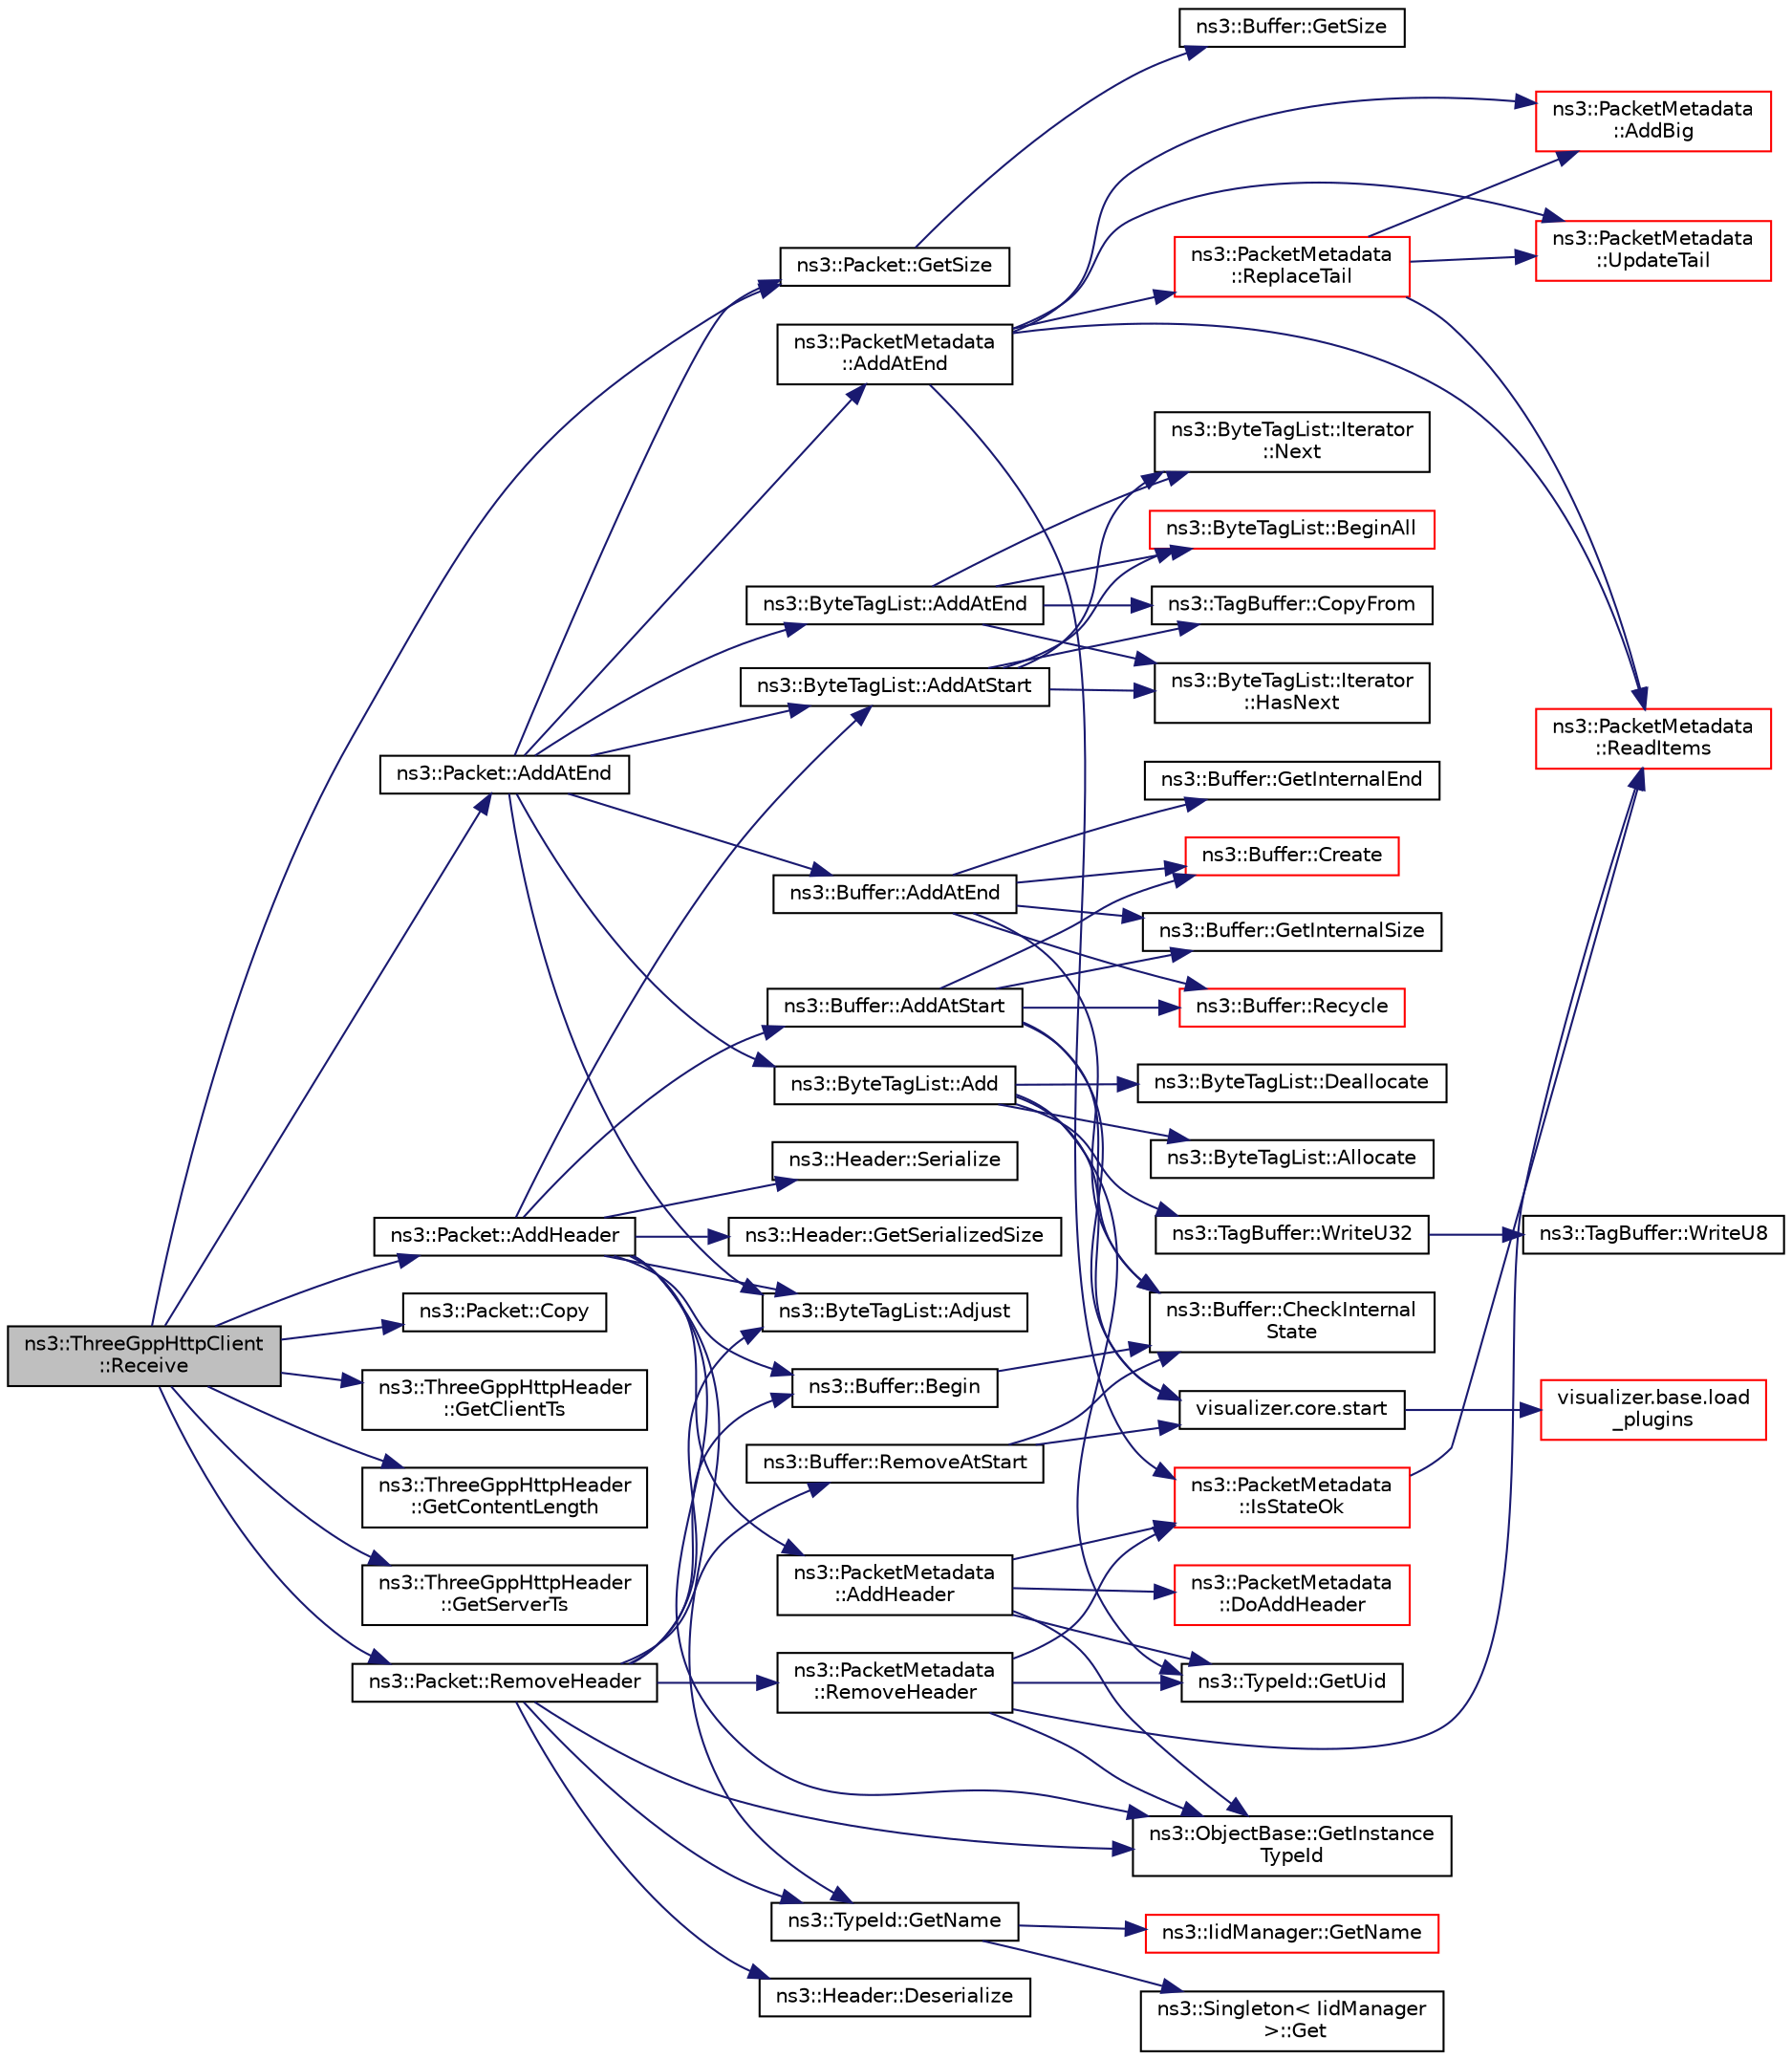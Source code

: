 digraph "ns3::ThreeGppHttpClient::Receive"
{
 // LATEX_PDF_SIZE
  edge [fontname="Helvetica",fontsize="10",labelfontname="Helvetica",labelfontsize="10"];
  node [fontname="Helvetica",fontsize="10",shape=record];
  rankdir="LR";
  Node1 [label="ns3::ThreeGppHttpClient\l::Receive",height=0.2,width=0.4,color="black", fillcolor="grey75", style="filled", fontcolor="black",tooltip="Simulate a consumption of the received packet by subtracting the packet size from the internal counte..."];
  Node1 -> Node2 [color="midnightblue",fontsize="10",style="solid",fontname="Helvetica"];
  Node2 [label="ns3::Packet::AddAtEnd",height=0.2,width=0.4,color="black", fillcolor="white", style="filled",URL="$classns3_1_1_packet.html#a14ec3d4250b425468764de58f5837b6b",tooltip="Concatenate the input packet at the end of the current packet."];
  Node2 -> Node3 [color="midnightblue",fontsize="10",style="solid",fontname="Helvetica"];
  Node3 [label="ns3::ByteTagList::Add",height=0.2,width=0.4,color="black", fillcolor="white", style="filled",URL="$classns3_1_1_byte_tag_list.html#ac970192e923afc561a304d17af4b8a52",tooltip=" "];
  Node3 -> Node4 [color="midnightblue",fontsize="10",style="solid",fontname="Helvetica"];
  Node4 [label="ns3::ByteTagList::Allocate",height=0.2,width=0.4,color="black", fillcolor="white", style="filled",URL="$classns3_1_1_byte_tag_list.html#a6a23e438aeb894ea188a0ada84437073",tooltip="Allocate the memory for the ByteTagListData."];
  Node3 -> Node5 [color="midnightblue",fontsize="10",style="solid",fontname="Helvetica"];
  Node5 [label="ns3::ByteTagList::Deallocate",height=0.2,width=0.4,color="black", fillcolor="white", style="filled",URL="$classns3_1_1_byte_tag_list.html#aebe6943177a3ce90f7fa16188e67f650",tooltip="Deallocates a ByteTagListData."];
  Node3 -> Node6 [color="midnightblue",fontsize="10",style="solid",fontname="Helvetica"];
  Node6 [label="ns3::TypeId::GetUid",height=0.2,width=0.4,color="black", fillcolor="white", style="filled",URL="$classns3_1_1_type_id.html#a429535085325d6f926724771446d9047",tooltip="Get the internal id of this TypeId."];
  Node3 -> Node7 [color="midnightblue",fontsize="10",style="solid",fontname="Helvetica"];
  Node7 [label="visualizer.core.start",height=0.2,width=0.4,color="black", fillcolor="white", style="filled",URL="$namespacevisualizer_1_1core.html#a2a35e5d8a34af358b508dac8635754e0",tooltip=" "];
  Node7 -> Node8 [color="midnightblue",fontsize="10",style="solid",fontname="Helvetica"];
  Node8 [label="visualizer.base.load\l_plugins",height=0.2,width=0.4,color="red", fillcolor="white", style="filled",URL="$namespacevisualizer_1_1base.html#ad171497a5ff1afe0a73bedaebf35448f",tooltip=" "];
  Node3 -> Node10 [color="midnightblue",fontsize="10",style="solid",fontname="Helvetica"];
  Node10 [label="ns3::TagBuffer::WriteU32",height=0.2,width=0.4,color="black", fillcolor="white", style="filled",URL="$classns3_1_1_tag_buffer.html#abbb5049f106100a61e38db498132121d",tooltip=" "];
  Node10 -> Node11 [color="midnightblue",fontsize="10",style="solid",fontname="Helvetica"];
  Node11 [label="ns3::TagBuffer::WriteU8",height=0.2,width=0.4,color="black", fillcolor="white", style="filled",URL="$classns3_1_1_tag_buffer.html#a75098eafbb40382166603f99d1149c0b",tooltip=" "];
  Node2 -> Node12 [color="midnightblue",fontsize="10",style="solid",fontname="Helvetica"];
  Node12 [label="ns3::ByteTagList::AddAtEnd",height=0.2,width=0.4,color="black", fillcolor="white", style="filled",URL="$classns3_1_1_byte_tag_list.html#a0d8aa9cf6aaf856eb08d4f4a01f38446",tooltip="Make sure that all offsets are smaller than appendOffset which represents the location where new byte..."];
  Node12 -> Node13 [color="midnightblue",fontsize="10",style="solid",fontname="Helvetica"];
  Node13 [label="ns3::ByteTagList::BeginAll",height=0.2,width=0.4,color="red", fillcolor="white", style="filled",URL="$classns3_1_1_byte_tag_list.html#ab1d2c5671ea01900fa9ef58e33d1e739",tooltip="Returns an iterator pointing to the very first tag in this list."];
  Node12 -> Node15 [color="midnightblue",fontsize="10",style="solid",fontname="Helvetica"];
  Node15 [label="ns3::TagBuffer::CopyFrom",height=0.2,width=0.4,color="black", fillcolor="white", style="filled",URL="$classns3_1_1_tag_buffer.html#afe07a9e117449ff5b5d5857291671349",tooltip="Copy the nternal structure of another TagBuffer."];
  Node12 -> Node16 [color="midnightblue",fontsize="10",style="solid",fontname="Helvetica"];
  Node16 [label="ns3::ByteTagList::Iterator\l::HasNext",height=0.2,width=0.4,color="black", fillcolor="white", style="filled",URL="$classns3_1_1_byte_tag_list_1_1_iterator.html#a44e33e812e3eba4fdc168e36380853af",tooltip="Used to determine if the iterator is at the end of the byteTagList."];
  Node12 -> Node17 [color="midnightblue",fontsize="10",style="solid",fontname="Helvetica"];
  Node17 [label="ns3::ByteTagList::Iterator\l::Next",height=0.2,width=0.4,color="black", fillcolor="white", style="filled",URL="$classns3_1_1_byte_tag_list_1_1_iterator.html#af521864d800baab1d9c5262f59ce4433",tooltip="Returns the next Item from the ByteTagList."];
  Node2 -> Node18 [color="midnightblue",fontsize="10",style="solid",fontname="Helvetica"];
  Node18 [label="ns3::PacketMetadata\l::AddAtEnd",height=0.2,width=0.4,color="black", fillcolor="white", style="filled",URL="$classns3_1_1_packet_metadata.html#af7ceb1a4a7ded625c85dbd477b5fc8b6",tooltip="Add a metadata at the metadata start."];
  Node18 -> Node19 [color="midnightblue",fontsize="10",style="solid",fontname="Helvetica"];
  Node19 [label="ns3::PacketMetadata\l::AddBig",height=0.2,width=0.4,color="red", fillcolor="white", style="filled",URL="$classns3_1_1_packet_metadata.html#ae89a0bf5e3dcd624bd37bc8ca67544da",tooltip="Add a \"Big\" Item (a SmallItem plus an ExtraItem)"];
  Node18 -> Node30 [color="midnightblue",fontsize="10",style="solid",fontname="Helvetica"];
  Node30 [label="ns3::PacketMetadata\l::IsStateOk",height=0.2,width=0.4,color="red", fillcolor="white", style="filled",URL="$classns3_1_1_packet_metadata.html#a547dc7d09f1b2d41a28445a91c2fcf37",tooltip="Check if the metadata state is ok."];
  Node30 -> Node33 [color="midnightblue",fontsize="10",style="solid",fontname="Helvetica"];
  Node33 [label="ns3::PacketMetadata\l::ReadItems",height=0.2,width=0.4,color="red", fillcolor="white", style="filled",URL="$classns3_1_1_packet_metadata.html#a7fe144386274167b6aac05ac0a0cdf6f",tooltip="Read items."];
  Node18 -> Node33 [color="midnightblue",fontsize="10",style="solid",fontname="Helvetica"];
  Node18 -> Node35 [color="midnightblue",fontsize="10",style="solid",fontname="Helvetica"];
  Node35 [label="ns3::PacketMetadata\l::ReplaceTail",height=0.2,width=0.4,color="red", fillcolor="white", style="filled",URL="$classns3_1_1_packet_metadata.html#a0ad8fd1e4af8eaafca676b4cc3d9749b",tooltip="Replace the tail."];
  Node35 -> Node19 [color="midnightblue",fontsize="10",style="solid",fontname="Helvetica"];
  Node35 -> Node33 [color="midnightblue",fontsize="10",style="solid",fontname="Helvetica"];
  Node35 -> Node36 [color="midnightblue",fontsize="10",style="solid",fontname="Helvetica"];
  Node36 [label="ns3::PacketMetadata\l::UpdateTail",height=0.2,width=0.4,color="red", fillcolor="white", style="filled",URL="$classns3_1_1_packet_metadata.html#ad975bb9c1c0a6875ccc2309f071c5b55",tooltip="Update the tail."];
  Node18 -> Node36 [color="midnightblue",fontsize="10",style="solid",fontname="Helvetica"];
  Node2 -> Node37 [color="midnightblue",fontsize="10",style="solid",fontname="Helvetica"];
  Node37 [label="ns3::Buffer::AddAtEnd",height=0.2,width=0.4,color="black", fillcolor="white", style="filled",URL="$classns3_1_1_buffer.html#a92dd87809af24fb10696fee9a9cb56cf",tooltip=" "];
  Node37 -> Node38 [color="midnightblue",fontsize="10",style="solid",fontname="Helvetica"];
  Node38 [label="ns3::Buffer::CheckInternal\lState",height=0.2,width=0.4,color="black", fillcolor="white", style="filled",URL="$classns3_1_1_buffer.html#a200897ee202518b0d2bf91ead4e82be9",tooltip="Checks the internal buffer structures consistency."];
  Node37 -> Node39 [color="midnightblue",fontsize="10",style="solid",fontname="Helvetica"];
  Node39 [label="ns3::Buffer::Create",height=0.2,width=0.4,color="red", fillcolor="white", style="filled",URL="$classns3_1_1_buffer.html#a340c9888e35cf55d024808adfbd75913",tooltip="Create a buffer data storage."];
  Node37 -> Node42 [color="midnightblue",fontsize="10",style="solid",fontname="Helvetica"];
  Node42 [label="ns3::Buffer::GetInternalEnd",height=0.2,width=0.4,color="black", fillcolor="white", style="filled",URL="$classns3_1_1_buffer.html#a731af66f8b400041115cdfb5dbd880b2",tooltip="Get the buffer end position."];
  Node37 -> Node43 [color="midnightblue",fontsize="10",style="solid",fontname="Helvetica"];
  Node43 [label="ns3::Buffer::GetInternalSize",height=0.2,width=0.4,color="black", fillcolor="white", style="filled",URL="$classns3_1_1_buffer.html#a1042168f1f6f3b24ad08a668662ab373",tooltip="Get the buffer real size."];
  Node37 -> Node44 [color="midnightblue",fontsize="10",style="solid",fontname="Helvetica"];
  Node44 [label="ns3::Buffer::Recycle",height=0.2,width=0.4,color="red", fillcolor="white", style="filled",URL="$classns3_1_1_buffer.html#aa14d4354b6de0c9d6044805f6503ecd2",tooltip="Recycle the buffer memory."];
  Node2 -> Node45 [color="midnightblue",fontsize="10",style="solid",fontname="Helvetica"];
  Node45 [label="ns3::ByteTagList::AddAtStart",height=0.2,width=0.4,color="black", fillcolor="white", style="filled",URL="$classns3_1_1_byte_tag_list.html#acb4563fbe4299c55af41ba7a166b71d5",tooltip="Make sure that all offsets are bigger than prependOffset which represents the location where new byte..."];
  Node45 -> Node13 [color="midnightblue",fontsize="10",style="solid",fontname="Helvetica"];
  Node45 -> Node15 [color="midnightblue",fontsize="10",style="solid",fontname="Helvetica"];
  Node45 -> Node16 [color="midnightblue",fontsize="10",style="solid",fontname="Helvetica"];
  Node45 -> Node17 [color="midnightblue",fontsize="10",style="solid",fontname="Helvetica"];
  Node2 -> Node46 [color="midnightblue",fontsize="10",style="solid",fontname="Helvetica"];
  Node46 [label="ns3::ByteTagList::Adjust",height=0.2,width=0.4,color="black", fillcolor="white", style="filled",URL="$classns3_1_1_byte_tag_list.html#a1fec06d7e6daaf8039cf2a148e4090f2",tooltip="Adjust the offsets stored internally by the adjustment delta."];
  Node2 -> Node47 [color="midnightblue",fontsize="10",style="solid",fontname="Helvetica"];
  Node47 [label="ns3::Packet::GetSize",height=0.2,width=0.4,color="black", fillcolor="white", style="filled",URL="$classns3_1_1_packet.html#afff7cb1ff518ee6dc0d424e10a5ad6ec",tooltip="Returns the the size in bytes of the packet (including the zero-filled initial payload)."];
  Node47 -> Node48 [color="midnightblue",fontsize="10",style="solid",fontname="Helvetica"];
  Node48 [label="ns3::Buffer::GetSize",height=0.2,width=0.4,color="black", fillcolor="white", style="filled",URL="$classns3_1_1_buffer.html#a60c9172d2b102f8856c81b2126c8b209",tooltip=" "];
  Node1 -> Node49 [color="midnightblue",fontsize="10",style="solid",fontname="Helvetica"];
  Node49 [label="ns3::Packet::AddHeader",height=0.2,width=0.4,color="black", fillcolor="white", style="filled",URL="$classns3_1_1_packet.html#a465108c595a0bc592095cbcab1832ed8",tooltip="Add header to this packet."];
  Node49 -> Node45 [color="midnightblue",fontsize="10",style="solid",fontname="Helvetica"];
  Node49 -> Node50 [color="midnightblue",fontsize="10",style="solid",fontname="Helvetica"];
  Node50 [label="ns3::Buffer::AddAtStart",height=0.2,width=0.4,color="black", fillcolor="white", style="filled",URL="$classns3_1_1_buffer.html#a8abd8164c3671d3dadc98fc66fade7b1",tooltip=" "];
  Node50 -> Node38 [color="midnightblue",fontsize="10",style="solid",fontname="Helvetica"];
  Node50 -> Node39 [color="midnightblue",fontsize="10",style="solid",fontname="Helvetica"];
  Node50 -> Node43 [color="midnightblue",fontsize="10",style="solid",fontname="Helvetica"];
  Node50 -> Node44 [color="midnightblue",fontsize="10",style="solid",fontname="Helvetica"];
  Node50 -> Node7 [color="midnightblue",fontsize="10",style="solid",fontname="Helvetica"];
  Node49 -> Node51 [color="midnightblue",fontsize="10",style="solid",fontname="Helvetica"];
  Node51 [label="ns3::PacketMetadata\l::AddHeader",height=0.2,width=0.4,color="black", fillcolor="white", style="filled",URL="$classns3_1_1_packet_metadata.html#abdce736c4c5f647242f0808c0d2f9249",tooltip="Add an header."];
  Node51 -> Node52 [color="midnightblue",fontsize="10",style="solid",fontname="Helvetica"];
  Node52 [label="ns3::PacketMetadata\l::DoAddHeader",height=0.2,width=0.4,color="red", fillcolor="white", style="filled",URL="$classns3_1_1_packet_metadata.html#ae5ad09674e28733405c49b2655c51a5a",tooltip="Add an header."];
  Node51 -> Node55 [color="midnightblue",fontsize="10",style="solid",fontname="Helvetica"];
  Node55 [label="ns3::ObjectBase::GetInstance\lTypeId",height=0.2,width=0.4,color="black", fillcolor="white", style="filled",URL="$classns3_1_1_object_base.html#abe5b43a6f5b99a92a4c3122db31f06fb",tooltip="Get the most derived TypeId for this Object."];
  Node51 -> Node6 [color="midnightblue",fontsize="10",style="solid",fontname="Helvetica"];
  Node51 -> Node30 [color="midnightblue",fontsize="10",style="solid",fontname="Helvetica"];
  Node49 -> Node46 [color="midnightblue",fontsize="10",style="solid",fontname="Helvetica"];
  Node49 -> Node56 [color="midnightblue",fontsize="10",style="solid",fontname="Helvetica"];
  Node56 [label="ns3::Buffer::Begin",height=0.2,width=0.4,color="black", fillcolor="white", style="filled",URL="$classns3_1_1_buffer.html#acb977a0179de9abe4e295ce22023b4ca",tooltip=" "];
  Node56 -> Node38 [color="midnightblue",fontsize="10",style="solid",fontname="Helvetica"];
  Node49 -> Node55 [color="midnightblue",fontsize="10",style="solid",fontname="Helvetica"];
  Node49 -> Node57 [color="midnightblue",fontsize="10",style="solid",fontname="Helvetica"];
  Node57 [label="ns3::TypeId::GetName",height=0.2,width=0.4,color="black", fillcolor="white", style="filled",URL="$classns3_1_1_type_id.html#abc4965475a579c2afdc668d7a7d58374",tooltip="Get the name."];
  Node57 -> Node58 [color="midnightblue",fontsize="10",style="solid",fontname="Helvetica"];
  Node58 [label="ns3::Singleton\< IidManager\l \>::Get",height=0.2,width=0.4,color="black", fillcolor="white", style="filled",URL="$classns3_1_1_singleton.html#a80a2cd3c25a27ea72add7a9f7a141ffa",tooltip="Get a pointer to the singleton instance."];
  Node57 -> Node59 [color="midnightblue",fontsize="10",style="solid",fontname="Helvetica"];
  Node59 [label="ns3::IidManager::GetName",height=0.2,width=0.4,color="red", fillcolor="white", style="filled",URL="$classns3_1_1_iid_manager.html#a6658aaa8120efd885e98addb76a6f1d4",tooltip="Get the name of a type id."];
  Node49 -> Node61 [color="midnightblue",fontsize="10",style="solid",fontname="Helvetica"];
  Node61 [label="ns3::Header::GetSerializedSize",height=0.2,width=0.4,color="black", fillcolor="white", style="filled",URL="$classns3_1_1_header.html#a6ef0497eabc1b1fb0ad42738eb73f934",tooltip=" "];
  Node49 -> Node62 [color="midnightblue",fontsize="10",style="solid",fontname="Helvetica"];
  Node62 [label="ns3::Header::Serialize",height=0.2,width=0.4,color="black", fillcolor="white", style="filled",URL="$classns3_1_1_header.html#afb61f1aac69ff8349a6bfe521fab5404",tooltip=" "];
  Node1 -> Node63 [color="midnightblue",fontsize="10",style="solid",fontname="Helvetica"];
  Node63 [label="ns3::Packet::Copy",height=0.2,width=0.4,color="black", fillcolor="white", style="filled",URL="$classns3_1_1_packet.html#afb38be706cfc761bc1c0591f595fc1b7",tooltip="performs a COW copy of the packet."];
  Node1 -> Node64 [color="midnightblue",fontsize="10",style="solid",fontname="Helvetica"];
  Node64 [label="ns3::ThreeGppHttpHeader\l::GetClientTs",height=0.2,width=0.4,color="black", fillcolor="white", style="filled",URL="$classns3_1_1_three_gpp_http_header.html#a3037b90b7d8f666cf968a3277a865809",tooltip=" "];
  Node1 -> Node65 [color="midnightblue",fontsize="10",style="solid",fontname="Helvetica"];
  Node65 [label="ns3::ThreeGppHttpHeader\l::GetContentLength",height=0.2,width=0.4,color="black", fillcolor="white", style="filled",URL="$classns3_1_1_three_gpp_http_header.html#ae301e5ba59fdc3ad313d6d829326781c",tooltip=" "];
  Node1 -> Node66 [color="midnightblue",fontsize="10",style="solid",fontname="Helvetica"];
  Node66 [label="ns3::ThreeGppHttpHeader\l::GetServerTs",height=0.2,width=0.4,color="black", fillcolor="white", style="filled",URL="$classns3_1_1_three_gpp_http_header.html#ad27f9a2635aff797e364dbe491337936",tooltip=" "];
  Node1 -> Node47 [color="midnightblue",fontsize="10",style="solid",fontname="Helvetica"];
  Node1 -> Node67 [color="midnightblue",fontsize="10",style="solid",fontname="Helvetica"];
  Node67 [label="ns3::Packet::RemoveHeader",height=0.2,width=0.4,color="black", fillcolor="white", style="filled",URL="$classns3_1_1_packet.html#a0961eccf975d75f902d40956c93ba63e",tooltip="Deserialize and remove the header from the internal buffer."];
  Node67 -> Node46 [color="midnightblue",fontsize="10",style="solid",fontname="Helvetica"];
  Node67 -> Node56 [color="midnightblue",fontsize="10",style="solid",fontname="Helvetica"];
  Node67 -> Node68 [color="midnightblue",fontsize="10",style="solid",fontname="Helvetica"];
  Node68 [label="ns3::Header::Deserialize",height=0.2,width=0.4,color="black", fillcolor="white", style="filled",URL="$classns3_1_1_header.html#a78be9400bb66b2a8543606f395ef5396",tooltip=" "];
  Node67 -> Node55 [color="midnightblue",fontsize="10",style="solid",fontname="Helvetica"];
  Node67 -> Node57 [color="midnightblue",fontsize="10",style="solid",fontname="Helvetica"];
  Node67 -> Node69 [color="midnightblue",fontsize="10",style="solid",fontname="Helvetica"];
  Node69 [label="ns3::Buffer::RemoveAtStart",height=0.2,width=0.4,color="black", fillcolor="white", style="filled",URL="$classns3_1_1_buffer.html#adeecbb3e8f518aec6fee0437578ade4b",tooltip=" "];
  Node69 -> Node38 [color="midnightblue",fontsize="10",style="solid",fontname="Helvetica"];
  Node69 -> Node7 [color="midnightblue",fontsize="10",style="solid",fontname="Helvetica"];
  Node67 -> Node70 [color="midnightblue",fontsize="10",style="solid",fontname="Helvetica"];
  Node70 [label="ns3::PacketMetadata\l::RemoveHeader",height=0.2,width=0.4,color="black", fillcolor="white", style="filled",URL="$classns3_1_1_packet_metadata.html#afa8a589ec783d4998516d7f39f21242d",tooltip="Remove an header."];
  Node70 -> Node55 [color="midnightblue",fontsize="10",style="solid",fontname="Helvetica"];
  Node70 -> Node6 [color="midnightblue",fontsize="10",style="solid",fontname="Helvetica"];
  Node70 -> Node30 [color="midnightblue",fontsize="10",style="solid",fontname="Helvetica"];
  Node70 -> Node33 [color="midnightblue",fontsize="10",style="solid",fontname="Helvetica"];
}
